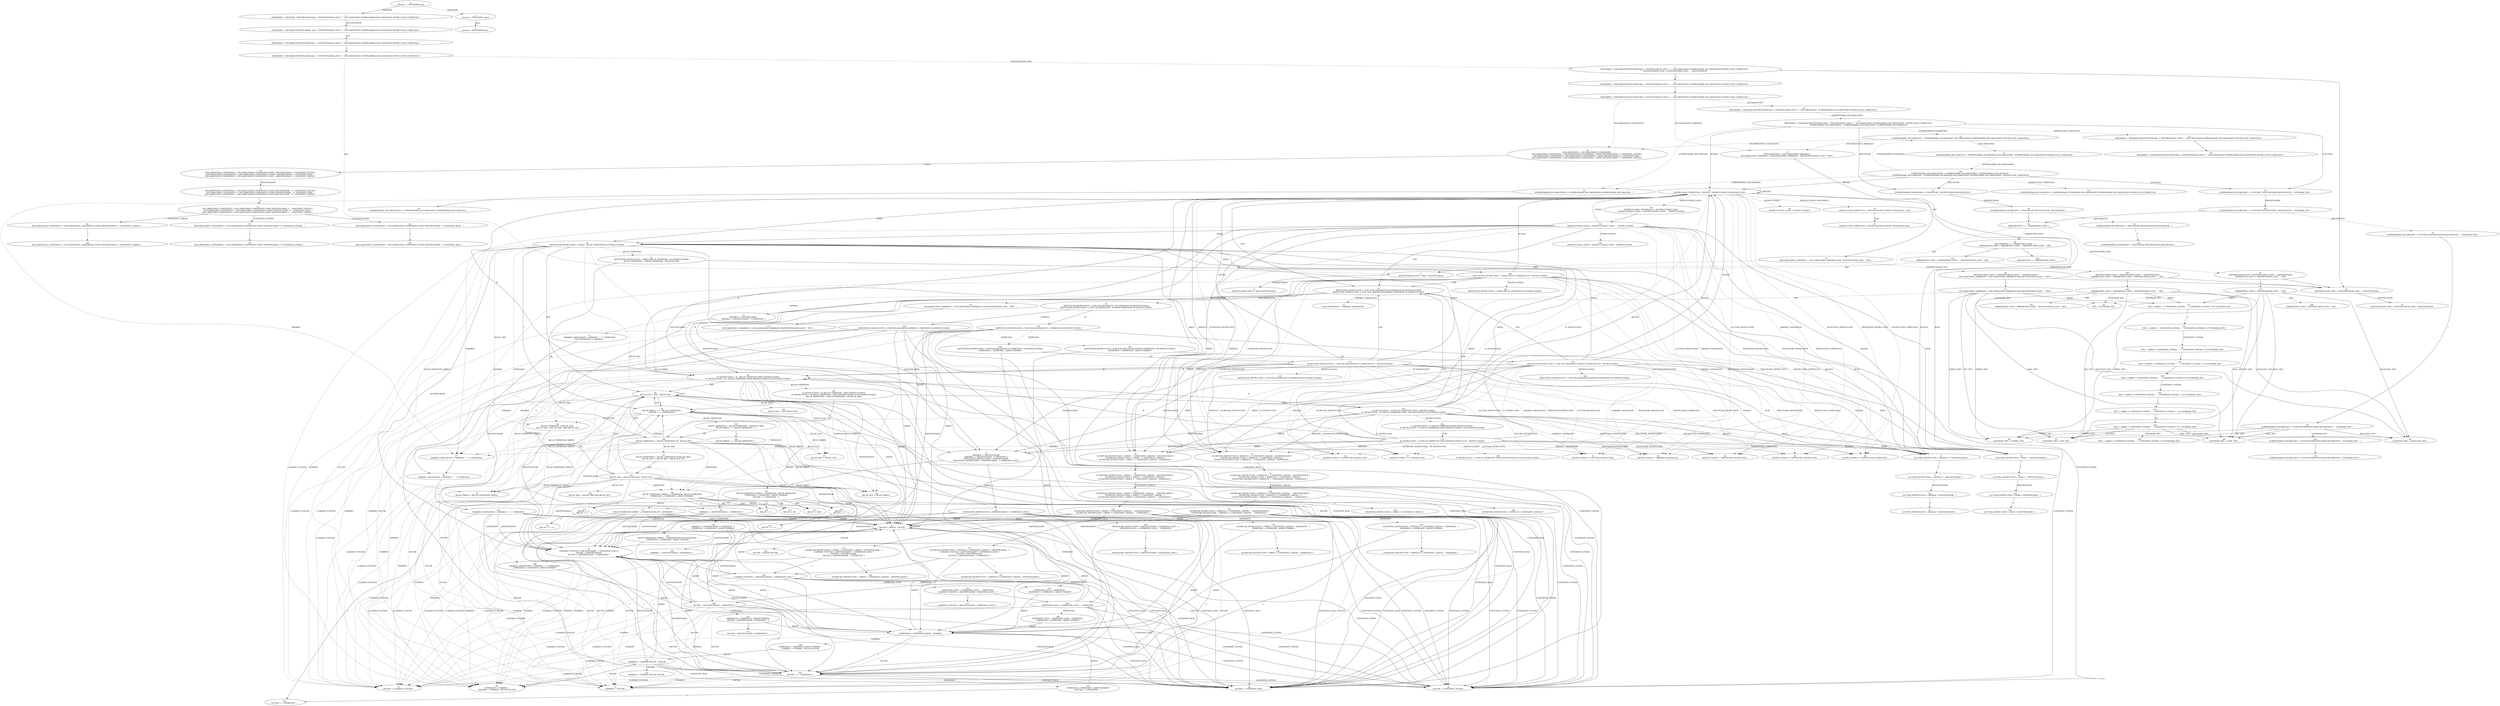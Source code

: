 digraph Automaton {
  0 [label="0\n$accept -> . PROGRAMA $end"]
  0 -> 1 [style=solid label="PROGRAM"]
  0 -> 2 [style=dashed label="PROGRAMA"]
  1 [label="1\nPROGRAMA -> PROGRAM . IDENTIFICADOR $@1 '(' IDENTIFICADOR_LISTA ')' ';' DECLARACIONES SUBPROGRAMA_DECLARACIONES INSTRUCCION_COMPUESTA '.'"]
  1 -> 3 [style=solid label="IDENTIFICADOR"]
  2 [label="2\n$accept -> PROGRAMA . $end"]
  2 -> 4 [style=solid label="$end"]
  3 [label="3\nPROGRAMA -> PROGRAM IDENTIFICADOR . $@1 '(' IDENTIFICADOR_LISTA ')' ';' DECLARACIONES SUBPROGRAMA_DECLARACIONES INSTRUCCION_COMPUESTA '.'"]
  3 -> 5 [style=dashed label="$@1"]
  4 [label="4\n$accept -> PROGRAMA $end ."]
  5 [label="5\nPROGRAMA -> PROGRAM IDENTIFICADOR $@1 . '(' IDENTIFICADOR_LISTA ')' ';' DECLARACIONES SUBPROGRAMA_DECLARACIONES INSTRUCCION_COMPUESTA '.'"]
  5 -> 6 [style=solid label="'('"]
  6 [label="6\nPROGRAMA -> PROGRAM IDENTIFICADOR $@1 '(' . IDENTIFICADOR_LISTA ')' ';' DECLARACIONES SUBPROGRAMA_DECLARACIONES INSTRUCCION_COMPUESTA '.'"]
  6 -> 7 [style=dashed label="IDENTIFICADOR_LISTA"]
  6 -> 8 [style=dashed label="$@2"]
  7 [label="7\nPROGRAMA -> PROGRAM IDENTIFICADOR $@1 '(' IDENTIFICADOR_LISTA . ')' ';' DECLARACIONES SUBPROGRAMA_DECLARACIONES INSTRUCCION_COMPUESTA '.'\nIDENTIFICADOR_LISTA -> IDENTIFICADOR_LISTA . ',' IDENTIFICADOR"]
  7 -> 9 [style=solid label="')'"]
  7 -> 10 [style=solid label="','"]
  8 [label="8\nIDENTIFICADOR_LISTA -> $@2 . IDENTIFICADOR"]
  8 -> 11 [style=solid label="IDENTIFICADOR"]
  9 [label="9\nPROGRAMA -> PROGRAM IDENTIFICADOR $@1 '(' IDENTIFICADOR_LISTA ')' . ';' DECLARACIONES SUBPROGRAMA_DECLARACIONES INSTRUCCION_COMPUESTA '.'"]
  9 -> 12 [style=solid label="';'"]
  10 [label="10\nIDENTIFICADOR_LISTA -> IDENTIFICADOR_LISTA ',' . IDENTIFICADOR"]
  10 -> 13 [style=solid label="IDENTIFICADOR"]
  11 [label="11\nIDENTIFICADOR_LISTA -> $@2 IDENTIFICADOR ."]
  12 [label="12\nPROGRAMA -> PROGRAM IDENTIFICADOR $@1 '(' IDENTIFICADOR_LISTA ')' ';' . DECLARACIONES SUBPROGRAMA_DECLARACIONES INSTRUCCION_COMPUESTA '.'"]
  12 -> 14 [style=dashed label="DECLARACIONES"]
  12 -> 15 [style=dashed label="DECLARACIONES_VARIABLES"]
  12 -> 16 [style=dashed label="DECLARACIONES_CONSTANTES"]
  13 [label="13\nIDENTIFICADOR_LISTA -> IDENTIFICADOR_LISTA ',' IDENTIFICADOR ."]
  14 [label="14\nPROGRAMA -> PROGRAM IDENTIFICADOR $@1 '(' IDENTIFICADOR_LISTA ')' ';' DECLARACIONES . SUBPROGRAMA_DECLARACIONES INSTRUCCION_COMPUESTA '.'"]
  14 -> 17 [style=dashed label="SUBPROGRAMA_DECLARACIONES"]
  15 [label="15\nDECLARACIONES -> DECLARACIONES_VARIABLES .\nDECLARACIONES_VARIABLES -> DECLARACIONES_VARIABLES . VAR IDENTIFICADOR_LISTA ':' TIPO ';'"]
  15 -> 18 [style=solid label="VAR"]
  16 [label="16\nDECLARACIONES -> DECLARACIONES_CONSTANTES .\nDECLARACIONES_CONSTANTES -> DECLARACIONES_CONSTANTES . CONST IDENTIFICADOR '=' CONSTANTE_ENTERA ';'\nDECLARACIONES_CONSTANTES -> DECLARACIONES_CONSTANTES . CONST IDENTIFICADOR '=' CONSTANTE_REAL ';'\nDECLARACIONES_CONSTANTES -> DECLARACIONES_CONSTANTES . CONST IDENTIFICADOR '=' CONSTANTE_CADENA ';'"]
  16 -> 19 [style=solid label="CONST"]
  17 [label="17\nPROGRAMA -> PROGRAM IDENTIFICADOR $@1 '(' IDENTIFICADOR_LISTA ')' ';' DECLARACIONES SUBPROGRAMA_DECLARACIONES . INSTRUCCION_COMPUESTA '.'\nSUBPROGRAMA_DECLARACIONES -> SUBPROGRAMA_DECLARACIONES . SUBPROGRAMA_DECLARACION ';'"]
  17 -> 20 [style=solid label="FUNCTION"]
  17 -> 21 [style=solid label="PROCEDURE"]
  17 -> 22 [style=solid label="BEGINA"]
  17 -> 23 [style=dashed label="INSTRUCCION_COMPUESTA"]
  17 -> 24 [style=dashed label="SUBPROGRAMA_DECLARACION"]
  17 -> 25 [style=dashed label="SUBPROGRAMA_ENCABEZADO"]
  18 [label="18\nDECLARACIONES_VARIABLES -> DECLARACIONES_VARIABLES VAR . IDENTIFICADOR_LISTA ':' TIPO ';'"]
  18 -> 26 [style=dashed label="IDENTIFICADOR_LISTA"]
  18 -> 8 [style=dashed label="$@2"]
  19 [label="19\nDECLARACIONES_CONSTANTES -> DECLARACIONES_CONSTANTES CONST . IDENTIFICADOR '=' CONSTANTE_ENTERA ';'\nDECLARACIONES_CONSTANTES -> DECLARACIONES_CONSTANTES CONST . IDENTIFICADOR '=' CONSTANTE_REAL ';'\nDECLARACIONES_CONSTANTES -> DECLARACIONES_CONSTANTES CONST . IDENTIFICADOR '=' CONSTANTE_CADENA ';'"]
  19 -> 27 [style=solid label="IDENTIFICADOR"]
  20 [label="20\nSUBPROGRAMA_ENCABEZADO -> FUNCTION . IDENTIFICADOR ARGUMENTOS ':' ESTANDAR_TIPO ';'"]
  20 -> 28 [style=solid label="IDENTIFICADOR"]
  21 [label="21\nSUBPROGRAMA_ENCABEZADO -> PROCEDURE . IDENTIFICADOR ARGUMENTOS ';'"]
  21 -> 29 [style=solid label="IDENTIFICADOR"]
  22 [label="22\nINSTRUCCION_COMPUESTA -> BEGINA . INSTRUCCIONES_OPCIONALES END"]
  22 -> 22 [style=solid label="BEGINA"]
  22 -> 30 [style=solid label="WHILE"]
  22 -> 31 [style=solid label="FOR"]
  22 -> 32 [style=solid label="READ"]
  22 -> 33 [style=solid label="READLN"]
  22 -> 34 [style=solid label="WRITE"]
  22 -> 35 [style=solid label="WRITELN"]
  22 -> 36 [style=solid label="IF"]
  22 -> 37 [style=solid label="IDENTIFICADOR"]
  22 -> 38 [style=dashed label="INSTRUCCION_COMPUESTA"]
  22 -> 39 [style=dashed label="INSTRUCCIONES_OPCIONALES"]
  22 -> 40 [style=dashed label="INSTRUCCIONES_LISTA"]
  22 -> 41 [style=dashed label="INSTRUCCIONES"]
  22 -> 42 [style=dashed label="REPETICION_INSTRUCCION"]
  22 -> 43 [style=dashed label="LECTURA_INSTRUCCION"]
  22 -> 44 [style=dashed label="ESCRITURA_INSTRUCCION"]
  22 -> 45 [style=dashed label="IF_INSTRUCCION"]
  22 -> 46 [style=dashed label="VARIABLE_ASIGNACION"]
  22 -> 47 [style=dashed label="VARIABLE"]
  22 -> 48 [style=dashed label="PROCEDURE_INSTRUCCION"]
  23 [label="23\nPROGRAMA -> PROGRAM IDENTIFICADOR $@1 '(' IDENTIFICADOR_LISTA ')' ';' DECLARACIONES SUBPROGRAMA_DECLARACIONES INSTRUCCION_COMPUESTA . '.'"]
  23 -> 49 [style=solid label="'.'"]
  24 [label="24\nSUBPROGRAMA_DECLARACIONES -> SUBPROGRAMA_DECLARACIONES SUBPROGRAMA_DECLARACION . ';'"]
  24 -> 50 [style=solid label="';'"]
  25 [label="25\nSUBPROGRAMA_DECLARACION -> SUBPROGRAMA_ENCABEZADO . DECLARACIONES SUBPROGRAMA_DECLARACIONES INSTRUCCION_COMPUESTA"]
  25 -> 51 [style=dashed label="DECLARACIONES"]
  25 -> 15 [style=dashed label="DECLARACIONES_VARIABLES"]
  25 -> 16 [style=dashed label="DECLARACIONES_CONSTANTES"]
  26 [label="26\nIDENTIFICADOR_LISTA -> IDENTIFICADOR_LISTA . ',' IDENTIFICADOR\nDECLARACIONES_VARIABLES -> DECLARACIONES_VARIABLES VAR IDENTIFICADOR_LISTA . ':' TIPO ';'"]
  26 -> 10 [style=solid label="','"]
  26 -> 52 [style=solid label="':'"]
  27 [label="27\nDECLARACIONES_CONSTANTES -> DECLARACIONES_CONSTANTES CONST IDENTIFICADOR . '=' CONSTANTE_ENTERA ';'\nDECLARACIONES_CONSTANTES -> DECLARACIONES_CONSTANTES CONST IDENTIFICADOR . '=' CONSTANTE_REAL ';'\nDECLARACIONES_CONSTANTES -> DECLARACIONES_CONSTANTES CONST IDENTIFICADOR . '=' CONSTANTE_CADENA ';'"]
  27 -> 53 [style=solid label="'='"]
  28 [label="28\nSUBPROGRAMA_ENCABEZADO -> FUNCTION IDENTIFICADOR . ARGUMENTOS ':' ESTANDAR_TIPO ';'"]
  28 -> 54 [style=solid label="'('"]
  28 -> 55 [style=dashed label="ARGUMENTOS"]
  29 [label="29\nSUBPROGRAMA_ENCABEZADO -> PROCEDURE IDENTIFICADOR . ARGUMENTOS ';'"]
  29 -> 54 [style=solid label="'('"]
  29 -> 56 [style=dashed label="ARGUMENTOS"]
  30 [label="30\nREPETICION_INSTRUCCION -> WHILE . RELOP_EXPRESION DO INSTRUCCIONES"]
  30 -> 57 [style=solid label="ADDOP"]
  30 -> 58 [style=solid label="NOT"]
  30 -> 59 [style=solid label="CONSTANTE_ENTERA"]
  30 -> 60 [style=solid label="CONSTANTE_REAL"]
  30 -> 61 [style=solid label="IDENTIFICADOR"]
  30 -> 62 [style=solid label="'('"]
  30 -> 63 [style=dashed label="RELOP_EXPRESION"]
  30 -> 64 [style=dashed label="RELOP_AND"]
  30 -> 65 [style=dashed label="RELOP_NOT"]
  30 -> 66 [style=dashed label="RELOP_PAREN"]
  30 -> 67 [style=dashed label="RELOP_EXPRESION_SIMPLE"]
  30 -> 68 [style=dashed label="EXPRESION"]
  30 -> 69 [style=dashed label="TERMINO"]
  30 -> 70 [style=dashed label="LLAMADO_FUNCION"]
  30 -> 71 [style=dashed label="FACTOR"]
  31 [label="31\nREPETICION_INSTRUCCION -> FOR . FOR_ASIGNACION TO EXPRESION DO INSTRUCCIONES\nREPETICION_INSTRUCCION -> FOR . FOR_ASIGNACION DOWNTO EXPRESION DO INSTRUCCIONES"]
  31 -> 72 [style=solid label="IDENTIFICADOR"]
  31 -> 73 [style=dashed label="VARIABLE_ASIGNACION"]
  31 -> 74 [style=dashed label="FOR_ASIGNACION"]
  31 -> 75 [style=dashed label="VARIABLE"]
  32 [label="32\nLECTURA_INSTRUCCION -> READ . '(' IDENTIFICADOR ')'"]
  32 -> 76 [style=solid label="'('"]
  33 [label="33\nLECTURA_INSTRUCCION -> READLN . '(' IDENTIFICADOR ')'"]
  33 -> 77 [style=solid label="'('"]
  34 [label="34\nESCRITURA_INSTRUCCION -> WRITE . '(' CONSTANTE_CADENA ',' IDENTIFICADOR ')'\nESCRITURA_INSTRUCCION -> WRITE . '(' CONSTANTE_CADENA ')'\nESCRITURA_INSTRUCCION -> WRITE . '(' CONSTANTE_CADENA ',' EXPRESION ')'"]
  34 -> 78 [style=solid label="'('"]
  35 [label="35\nESCRITURA_INSTRUCCION -> WRITELN . '(' CONSTANTE_CADENA ',' IDENTIFICADOR ')'\nESCRITURA_INSTRUCCION -> WRITELN . '(' CONSTANTE_CADENA ')'\nESCRITURA_INSTRUCCION -> WRITELN . '(' CONSTANTE_CADENA ',' EXPRESION ')'"]
  35 -> 79 [style=solid label="'('"]
  36 [label="36\nIF_INSTRUCCION -> IF . RELOP_EXPRESION THEN INSTRUCCIONES\nIF_INSTRUCCION -> IF . RELOP_EXPRESION THEN INSTRUCCIONES ELSE INSTRUCCIONES"]
  36 -> 57 [style=solid label="ADDOP"]
  36 -> 58 [style=solid label="NOT"]
  36 -> 59 [style=solid label="CONSTANTE_ENTERA"]
  36 -> 60 [style=solid label="CONSTANTE_REAL"]
  36 -> 61 [style=solid label="IDENTIFICADOR"]
  36 -> 62 [style=solid label="'('"]
  36 -> 80 [style=dashed label="RELOP_EXPRESION"]
  36 -> 64 [style=dashed label="RELOP_AND"]
  36 -> 65 [style=dashed label="RELOP_NOT"]
  36 -> 66 [style=dashed label="RELOP_PAREN"]
  36 -> 67 [style=dashed label="RELOP_EXPRESION_SIMPLE"]
  36 -> 68 [style=dashed label="EXPRESION"]
  36 -> 69 [style=dashed label="TERMINO"]
  36 -> 70 [style=dashed label="LLAMADO_FUNCION"]
  36 -> 71 [style=dashed label="FACTOR"]
  37 [label="37\nVARIABLE -> IDENTIFICADOR .\nVARIABLE -> IDENTIFICADOR . '[' EXPRESION ']'\nPROCEDURE_INSTRUCCION -> IDENTIFICADOR .\nPROCEDURE_INSTRUCCION -> IDENTIFICADOR . '(' EXPRESION_LISTA ')'"]
  37 -> 81 [style=solid label="'('"]
  37 -> 82 [style=solid label="'['"]
  38 [label="38\nINSTRUCCIONES -> INSTRUCCION_COMPUESTA ."]
  39 [label="39\nINSTRUCCION_COMPUESTA -> BEGINA INSTRUCCIONES_OPCIONALES . END"]
  39 -> 83 [style=solid label="END"]
  40 [label="40\nINSTRUCCIONES_OPCIONALES -> INSTRUCCIONES_LISTA .\nINSTRUCCIONES_LISTA -> INSTRUCCIONES_LISTA . ';' INSTRUCCIONES"]
  40 -> 84 [style=solid label="';'"]
  41 [label="41\nINSTRUCCIONES_LISTA -> INSTRUCCIONES ."]
  42 [label="42\nINSTRUCCIONES -> REPETICION_INSTRUCCION ."]
  43 [label="43\nINSTRUCCIONES -> LECTURA_INSTRUCCION ."]
  44 [label="44\nINSTRUCCIONES -> ESCRITURA_INSTRUCCION ."]
  45 [label="45\nINSTRUCCIONES -> IF_INSTRUCCION ."]
  46 [label="46\nINSTRUCCIONES -> VARIABLE_ASIGNACION ."]
  47 [label="47\nVARIABLE_ASIGNACION -> VARIABLE . ':' '=' EXPRESION"]
  47 -> 85 [style=solid label="':'"]
  48 [label="48\nINSTRUCCIONES -> PROCEDURE_INSTRUCCION ."]
  49 [label="49\nPROGRAMA -> PROGRAM IDENTIFICADOR $@1 '(' IDENTIFICADOR_LISTA ')' ';' DECLARACIONES SUBPROGRAMA_DECLARACIONES INSTRUCCION_COMPUESTA '.' ."]
  50 [label="50\nSUBPROGRAMA_DECLARACIONES -> SUBPROGRAMA_DECLARACIONES SUBPROGRAMA_DECLARACION ';' ."]
  51 [label="51\nSUBPROGRAMA_DECLARACION -> SUBPROGRAMA_ENCABEZADO DECLARACIONES . SUBPROGRAMA_DECLARACIONES INSTRUCCION_COMPUESTA"]
  51 -> 86 [style=dashed label="SUBPROGRAMA_DECLARACIONES"]
  52 [label="52\nDECLARACIONES_VARIABLES -> DECLARACIONES_VARIABLES VAR IDENTIFICADOR_LISTA ':' . TIPO ';'"]
  52 -> 87 [style=solid label="INT_TIPO"]
  52 -> 88 [style=solid label="REAL_TIPO"]
  52 -> 89 [style=solid label="STRING_TIPO"]
  52 -> 90 [style=solid label="BOOLEANO_TIPO"]
  52 -> 91 [style=solid label="ARRAY"]
  52 -> 92 [style=dashed label="TIPO"]
  52 -> 93 [style=dashed label="ESTANDAR_TIPO"]
  53 [label="53\nDECLARACIONES_CONSTANTES -> DECLARACIONES_CONSTANTES CONST IDENTIFICADOR '=' . CONSTANTE_ENTERA ';'\nDECLARACIONES_CONSTANTES -> DECLARACIONES_CONSTANTES CONST IDENTIFICADOR '=' . CONSTANTE_REAL ';'\nDECLARACIONES_CONSTANTES -> DECLARACIONES_CONSTANTES CONST IDENTIFICADOR '=' . CONSTANTE_CADENA ';'"]
  53 -> 94 [style=solid label="CONSTANTE_CADENA"]
  53 -> 95 [style=solid label="CONSTANTE_ENTERA"]
  53 -> 96 [style=solid label="CONSTANTE_REAL"]
  54 [label="54\nARGUMENTOS -> '(' . PARAMETROS_LISTA ')'"]
  54 -> 97 [style=dashed label="IDENTIFICADOR_LISTA"]
  54 -> 8 [style=dashed label="$@2"]
  54 -> 98 [style=dashed label="PARAMETROS_LISTA"]
  55 [label="55\nSUBPROGRAMA_ENCABEZADO -> FUNCTION IDENTIFICADOR ARGUMENTOS . ':' ESTANDAR_TIPO ';'"]
  55 -> 99 [style=solid label="':'"]
  56 [label="56\nSUBPROGRAMA_ENCABEZADO -> PROCEDURE IDENTIFICADOR ARGUMENTOS . ';'"]
  56 -> 100 [style=solid label="';'"]
  57 [label="57\nFACTOR -> ADDOP . FACTOR"]
  57 -> 57 [style=solid label="ADDOP"]
  57 -> 59 [style=solid label="CONSTANTE_ENTERA"]
  57 -> 60 [style=solid label="CONSTANTE_REAL"]
  57 -> 61 [style=solid label="IDENTIFICADOR"]
  57 -> 101 [style=solid label="'('"]
  57 -> 70 [style=dashed label="LLAMADO_FUNCION"]
  57 -> 102 [style=dashed label="FACTOR"]
  58 [label="58\nRELOP_NOT -> NOT . RELOP_NOT"]
  58 -> 57 [style=solid label="ADDOP"]
  58 -> 58 [style=solid label="NOT"]
  58 -> 59 [style=solid label="CONSTANTE_ENTERA"]
  58 -> 60 [style=solid label="CONSTANTE_REAL"]
  58 -> 61 [style=solid label="IDENTIFICADOR"]
  58 -> 62 [style=solid label="'('"]
  58 -> 103 [style=dashed label="RELOP_NOT"]
  58 -> 66 [style=dashed label="RELOP_PAREN"]
  58 -> 67 [style=dashed label="RELOP_EXPRESION_SIMPLE"]
  58 -> 68 [style=dashed label="EXPRESION"]
  58 -> 69 [style=dashed label="TERMINO"]
  58 -> 70 [style=dashed label="LLAMADO_FUNCION"]
  58 -> 71 [style=dashed label="FACTOR"]
  59 [label="59\nFACTOR -> CONSTANTE_ENTERA ."]
  60 [label="60\nFACTOR -> CONSTANTE_REAL ."]
  61 [label="61\nLLAMADO_FUNCION -> IDENTIFICADOR . '(' EXPRESION_LISTA ')'\nFACTOR -> IDENTIFICADOR .\nFACTOR -> IDENTIFICADOR . '[' EXPRESION ']'"]
  61 -> 104 [style=solid label="'('"]
  61 -> 105 [style=solid label="'['"]
  62 [label="62\nRELOP_PAREN -> '(' . RELOP_EXPRESION ')'\nFACTOR -> '(' . EXPRESION ')'"]
  62 -> 57 [style=solid label="ADDOP"]
  62 -> 58 [style=solid label="NOT"]
  62 -> 59 [style=solid label="CONSTANTE_ENTERA"]
  62 -> 60 [style=solid label="CONSTANTE_REAL"]
  62 -> 61 [style=solid label="IDENTIFICADOR"]
  62 -> 62 [style=solid label="'('"]
  62 -> 106 [style=dashed label="RELOP_EXPRESION"]
  62 -> 64 [style=dashed label="RELOP_AND"]
  62 -> 65 [style=dashed label="RELOP_NOT"]
  62 -> 66 [style=dashed label="RELOP_PAREN"]
  62 -> 67 [style=dashed label="RELOP_EXPRESION_SIMPLE"]
  62 -> 107 [style=dashed label="EXPRESION"]
  62 -> 69 [style=dashed label="TERMINO"]
  62 -> 70 [style=dashed label="LLAMADO_FUNCION"]
  62 -> 71 [style=dashed label="FACTOR"]
  63 [label="63\nREPETICION_INSTRUCCION -> WHILE RELOP_EXPRESION . DO INSTRUCCIONES\nRELOP_EXPRESION -> RELOP_EXPRESION . OR RELOP_AND"]
  63 -> 108 [style=solid label="DO"]
  63 -> 109 [style=solid label="OR"]
  64 [label="64\nRELOP_EXPRESION -> RELOP_AND .\nRELOP_AND -> RELOP_AND . AND RELOP_NOT"]
  64 -> 110 [style=solid label="AND"]
  65 [label="65\nRELOP_AND -> RELOP_NOT ."]
  66 [label="66\nRELOP_NOT -> RELOP_PAREN ."]
  67 [label="67\nRELOP_PAREN -> RELOP_EXPRESION_SIMPLE ."]
  68 [label="68\nRELOP_EXPRESION_SIMPLE -> EXPRESION . RELOP EXPRESION\nEXPRESION -> EXPRESION . ADDOP TERMINO"]
  68 -> 111 [style=solid label="ADDOP"]
  68 -> 112 [style=solid label="AND"]
  68 -> 113 [style=solid label="OR"]
  68 -> 114 [style=solid label="'<'"]
  68 -> 115 [style=solid label="'>'"]
  68 -> 116 [style=solid label="'='"]
  68 -> 117 [style=dashed label="RELOP"]
  69 [label="69\nEXPRESION -> TERMINO .\nTERMINO -> TERMINO . MULOP FACTOR"]
  69 -> 118 [style=solid label="MULOP"]
  70 [label="70\nFACTOR -> LLAMADO_FUNCION ."]
  71 [label="71\nTERMINO -> FACTOR ."]
  72 [label="72\nVARIABLE -> IDENTIFICADOR .\nVARIABLE -> IDENTIFICADOR . '[' EXPRESION ']'"]
  72 -> 82 [style=solid label="'['"]
  73 [label="73\nFOR_ASIGNACION -> VARIABLE_ASIGNACION ."]
  74 [label="74\nREPETICION_INSTRUCCION -> FOR FOR_ASIGNACION . TO EXPRESION DO INSTRUCCIONES\nREPETICION_INSTRUCCION -> FOR FOR_ASIGNACION . DOWNTO EXPRESION DO INSTRUCCIONES"]
  74 -> 119 [style=solid label="TO"]
  74 -> 120 [style=solid label="DOWNTO"]
  75 [label="75\nVARIABLE_ASIGNACION -> VARIABLE . ':' '=' EXPRESION\nFOR_ASIGNACION -> VARIABLE ."]
  75 -> 85 [style=solid label="':'"]
  76 [label="76\nLECTURA_INSTRUCCION -> READ '(' . IDENTIFICADOR ')'"]
  76 -> 121 [style=solid label="IDENTIFICADOR"]
  77 [label="77\nLECTURA_INSTRUCCION -> READLN '(' . IDENTIFICADOR ')'"]
  77 -> 122 [style=solid label="IDENTIFICADOR"]
  78 [label="78\nESCRITURA_INSTRUCCION -> WRITE '(' . CONSTANTE_CADENA ',' IDENTIFICADOR ')'\nESCRITURA_INSTRUCCION -> WRITE '(' . CONSTANTE_CADENA ')'\nESCRITURA_INSTRUCCION -> WRITE '(' . CONSTANTE_CADENA ',' EXPRESION ')'"]
  78 -> 123 [style=solid label="CONSTANTE_CADENA"]
  79 [label="79\nESCRITURA_INSTRUCCION -> WRITELN '(' . CONSTANTE_CADENA ',' IDENTIFICADOR ')'\nESCRITURA_INSTRUCCION -> WRITELN '(' . CONSTANTE_CADENA ')'\nESCRITURA_INSTRUCCION -> WRITELN '(' . CONSTANTE_CADENA ',' EXPRESION ')'"]
  79 -> 124 [style=solid label="CONSTANTE_CADENA"]
  80 [label="80\nIF_INSTRUCCION -> IF RELOP_EXPRESION . THEN INSTRUCCIONES\nIF_INSTRUCCION -> IF RELOP_EXPRESION . THEN INSTRUCCIONES ELSE INSTRUCCIONES\nRELOP_EXPRESION -> RELOP_EXPRESION . OR RELOP_AND"]
  80 -> 125 [style=solid label="THEN"]
  80 -> 109 [style=solid label="OR"]
  81 [label="81\nPROCEDURE_INSTRUCCION -> IDENTIFICADOR '(' . EXPRESION_LISTA ')'"]
  81 -> 57 [style=solid label="ADDOP"]
  81 -> 59 [style=solid label="CONSTANTE_ENTERA"]
  81 -> 60 [style=solid label="CONSTANTE_REAL"]
  81 -> 61 [style=solid label="IDENTIFICADOR"]
  81 -> 101 [style=solid label="'('"]
  81 -> 126 [style=dashed label="EXPRESION_LISTA"]
  81 -> 127 [style=dashed label="EXPRESION"]
  81 -> 69 [style=dashed label="TERMINO"]
  81 -> 70 [style=dashed label="LLAMADO_FUNCION"]
  81 -> 71 [style=dashed label="FACTOR"]
  82 [label="82\nVARIABLE -> IDENTIFICADOR '[' . EXPRESION ']'"]
  82 -> 57 [style=solid label="ADDOP"]
  82 -> 59 [style=solid label="CONSTANTE_ENTERA"]
  82 -> 60 [style=solid label="CONSTANTE_REAL"]
  82 -> 61 [style=solid label="IDENTIFICADOR"]
  82 -> 101 [style=solid label="'('"]
  82 -> 128 [style=dashed label="EXPRESION"]
  82 -> 69 [style=dashed label="TERMINO"]
  82 -> 70 [style=dashed label="LLAMADO_FUNCION"]
  82 -> 71 [style=dashed label="FACTOR"]
  83 [label="83\nINSTRUCCION_COMPUESTA -> BEGINA INSTRUCCIONES_OPCIONALES END ."]
  84 [label="84\nINSTRUCCIONES_LISTA -> INSTRUCCIONES_LISTA ';' . INSTRUCCIONES"]
  84 -> 22 [style=solid label="BEGINA"]
  84 -> 30 [style=solid label="WHILE"]
  84 -> 31 [style=solid label="FOR"]
  84 -> 32 [style=solid label="READ"]
  84 -> 33 [style=solid label="READLN"]
  84 -> 34 [style=solid label="WRITE"]
  84 -> 35 [style=solid label="WRITELN"]
  84 -> 36 [style=solid label="IF"]
  84 -> 37 [style=solid label="IDENTIFICADOR"]
  84 -> 38 [style=dashed label="INSTRUCCION_COMPUESTA"]
  84 -> 129 [style=dashed label="INSTRUCCIONES"]
  84 -> 42 [style=dashed label="REPETICION_INSTRUCCION"]
  84 -> 43 [style=dashed label="LECTURA_INSTRUCCION"]
  84 -> 44 [style=dashed label="ESCRITURA_INSTRUCCION"]
  84 -> 45 [style=dashed label="IF_INSTRUCCION"]
  84 -> 46 [style=dashed label="VARIABLE_ASIGNACION"]
  84 -> 47 [style=dashed label="VARIABLE"]
  84 -> 48 [style=dashed label="PROCEDURE_INSTRUCCION"]
  85 [label="85\nVARIABLE_ASIGNACION -> VARIABLE ':' . '=' EXPRESION"]
  85 -> 130 [style=solid label="'='"]
  86 [label="86\nSUBPROGRAMA_DECLARACIONES -> SUBPROGRAMA_DECLARACIONES . SUBPROGRAMA_DECLARACION ';'\nSUBPROGRAMA_DECLARACION -> SUBPROGRAMA_ENCABEZADO DECLARACIONES SUBPROGRAMA_DECLARACIONES . INSTRUCCION_COMPUESTA"]
  86 -> 20 [style=solid label="FUNCTION"]
  86 -> 21 [style=solid label="PROCEDURE"]
  86 -> 22 [style=solid label="BEGINA"]
  86 -> 131 [style=dashed label="INSTRUCCION_COMPUESTA"]
  86 -> 24 [style=dashed label="SUBPROGRAMA_DECLARACION"]
  86 -> 25 [style=dashed label="SUBPROGRAMA_ENCABEZADO"]
  87 [label="87\nESTANDAR_TIPO -> INT_TIPO ."]
  88 [label="88\nESTANDAR_TIPO -> REAL_TIPO ."]
  89 [label="89\nESTANDAR_TIPO -> STRING_TIPO ."]
  90 [label="90\nESTANDAR_TIPO -> BOOLEANO_TIPO ."]
  91 [label="91\nTIPO -> ARRAY . '[' CONSTANTE_ENTERA '.' '.' CONSTANTE_ENTERA ']' OF ESTANDAR_TIPO"]
  91 -> 132 [style=solid label="'['"]
  92 [label="92\nDECLARACIONES_VARIABLES -> DECLARACIONES_VARIABLES VAR IDENTIFICADOR_LISTA ':' TIPO . ';'"]
  92 -> 133 [style=solid label="';'"]
  93 [label="93\nTIPO -> ESTANDAR_TIPO ."]
  94 [label="94\nDECLARACIONES_CONSTANTES -> DECLARACIONES_CONSTANTES CONST IDENTIFICADOR '=' CONSTANTE_CADENA . ';'"]
  94 -> 134 [style=solid label="';'"]
  95 [label="95\nDECLARACIONES_CONSTANTES -> DECLARACIONES_CONSTANTES CONST IDENTIFICADOR '=' CONSTANTE_ENTERA . ';'"]
  95 -> 135 [style=solid label="';'"]
  96 [label="96\nDECLARACIONES_CONSTANTES -> DECLARACIONES_CONSTANTES CONST IDENTIFICADOR '=' CONSTANTE_REAL . ';'"]
  96 -> 136 [style=solid label="';'"]
  97 [label="97\nIDENTIFICADOR_LISTA -> IDENTIFICADOR_LISTA . ',' IDENTIFICADOR\nPARAMETROS_LISTA -> IDENTIFICADOR_LISTA . ':' TIPO"]
  97 -> 10 [style=solid label="','"]
  97 -> 137 [style=solid label="':'"]
  98 [label="98\nARGUMENTOS -> '(' PARAMETROS_LISTA . ')'\nPARAMETROS_LISTA -> PARAMETROS_LISTA . ';' IDENTIFICADOR_LISTA ':' TIPO"]
  98 -> 138 [style=solid label="')'"]
  98 -> 139 [style=solid label="';'"]
  99 [label="99\nSUBPROGRAMA_ENCABEZADO -> FUNCTION IDENTIFICADOR ARGUMENTOS ':' . ESTANDAR_TIPO ';'"]
  99 -> 87 [style=solid label="INT_TIPO"]
  99 -> 88 [style=solid label="REAL_TIPO"]
  99 -> 89 [style=solid label="STRING_TIPO"]
  99 -> 90 [style=solid label="BOOLEANO_TIPO"]
  99 -> 140 [style=dashed label="ESTANDAR_TIPO"]
  100 [label="100\nSUBPROGRAMA_ENCABEZADO -> PROCEDURE IDENTIFICADOR ARGUMENTOS ';' ."]
  101 [label="101\nFACTOR -> '(' . EXPRESION ')'"]
  101 -> 57 [style=solid label="ADDOP"]
  101 -> 59 [style=solid label="CONSTANTE_ENTERA"]
  101 -> 60 [style=solid label="CONSTANTE_REAL"]
  101 -> 61 [style=solid label="IDENTIFICADOR"]
  101 -> 101 [style=solid label="'('"]
  101 -> 141 [style=dashed label="EXPRESION"]
  101 -> 69 [style=dashed label="TERMINO"]
  101 -> 70 [style=dashed label="LLAMADO_FUNCION"]
  101 -> 71 [style=dashed label="FACTOR"]
  102 [label="102\nFACTOR -> ADDOP FACTOR ."]
  103 [label="103\nRELOP_NOT -> NOT RELOP_NOT ."]
  104 [label="104\nLLAMADO_FUNCION -> IDENTIFICADOR '(' . EXPRESION_LISTA ')'"]
  104 -> 57 [style=solid label="ADDOP"]
  104 -> 59 [style=solid label="CONSTANTE_ENTERA"]
  104 -> 60 [style=solid label="CONSTANTE_REAL"]
  104 -> 61 [style=solid label="IDENTIFICADOR"]
  104 -> 101 [style=solid label="'('"]
  104 -> 142 [style=dashed label="EXPRESION_LISTA"]
  104 -> 127 [style=dashed label="EXPRESION"]
  104 -> 69 [style=dashed label="TERMINO"]
  104 -> 70 [style=dashed label="LLAMADO_FUNCION"]
  104 -> 71 [style=dashed label="FACTOR"]
  105 [label="105\nFACTOR -> IDENTIFICADOR '[' . EXPRESION ']'"]
  105 -> 57 [style=solid label="ADDOP"]
  105 -> 59 [style=solid label="CONSTANTE_ENTERA"]
  105 -> 60 [style=solid label="CONSTANTE_REAL"]
  105 -> 61 [style=solid label="IDENTIFICADOR"]
  105 -> 101 [style=solid label="'('"]
  105 -> 143 [style=dashed label="EXPRESION"]
  105 -> 69 [style=dashed label="TERMINO"]
  105 -> 70 [style=dashed label="LLAMADO_FUNCION"]
  105 -> 71 [style=dashed label="FACTOR"]
  106 [label="106\nRELOP_EXPRESION -> RELOP_EXPRESION . OR RELOP_AND\nRELOP_PAREN -> '(' RELOP_EXPRESION . ')'"]
  106 -> 109 [style=solid label="OR"]
  106 -> 144 [style=solid label="')'"]
  107 [label="107\nRELOP_EXPRESION_SIMPLE -> EXPRESION . RELOP EXPRESION\nEXPRESION -> EXPRESION . ADDOP TERMINO\nFACTOR -> '(' EXPRESION . ')'"]
  107 -> 111 [style=solid label="ADDOP"]
  107 -> 112 [style=solid label="AND"]
  107 -> 113 [style=solid label="OR"]
  107 -> 145 [style=solid label="')'"]
  107 -> 114 [style=solid label="'<'"]
  107 -> 115 [style=solid label="'>'"]
  107 -> 116 [style=solid label="'='"]
  107 -> 117 [style=dashed label="RELOP"]
  108 [label="108\nREPETICION_INSTRUCCION -> WHILE RELOP_EXPRESION DO . INSTRUCCIONES"]
  108 -> 22 [style=solid label="BEGINA"]
  108 -> 30 [style=solid label="WHILE"]
  108 -> 31 [style=solid label="FOR"]
  108 -> 32 [style=solid label="READ"]
  108 -> 33 [style=solid label="READLN"]
  108 -> 34 [style=solid label="WRITE"]
  108 -> 35 [style=solid label="WRITELN"]
  108 -> 36 [style=solid label="IF"]
  108 -> 37 [style=solid label="IDENTIFICADOR"]
  108 -> 38 [style=dashed label="INSTRUCCION_COMPUESTA"]
  108 -> 146 [style=dashed label="INSTRUCCIONES"]
  108 -> 42 [style=dashed label="REPETICION_INSTRUCCION"]
  108 -> 43 [style=dashed label="LECTURA_INSTRUCCION"]
  108 -> 44 [style=dashed label="ESCRITURA_INSTRUCCION"]
  108 -> 45 [style=dashed label="IF_INSTRUCCION"]
  108 -> 46 [style=dashed label="VARIABLE_ASIGNACION"]
  108 -> 47 [style=dashed label="VARIABLE"]
  108 -> 48 [style=dashed label="PROCEDURE_INSTRUCCION"]
  109 [label="109\nRELOP_EXPRESION -> RELOP_EXPRESION OR . RELOP_AND"]
  109 -> 57 [style=solid label="ADDOP"]
  109 -> 58 [style=solid label="NOT"]
  109 -> 59 [style=solid label="CONSTANTE_ENTERA"]
  109 -> 60 [style=solid label="CONSTANTE_REAL"]
  109 -> 61 [style=solid label="IDENTIFICADOR"]
  109 -> 62 [style=solid label="'('"]
  109 -> 147 [style=dashed label="RELOP_AND"]
  109 -> 65 [style=dashed label="RELOP_NOT"]
  109 -> 66 [style=dashed label="RELOP_PAREN"]
  109 -> 67 [style=dashed label="RELOP_EXPRESION_SIMPLE"]
  109 -> 68 [style=dashed label="EXPRESION"]
  109 -> 69 [style=dashed label="TERMINO"]
  109 -> 70 [style=dashed label="LLAMADO_FUNCION"]
  109 -> 71 [style=dashed label="FACTOR"]
  110 [label="110\nRELOP_AND -> RELOP_AND AND . RELOP_NOT"]
  110 -> 57 [style=solid label="ADDOP"]
  110 -> 58 [style=solid label="NOT"]
  110 -> 59 [style=solid label="CONSTANTE_ENTERA"]
  110 -> 60 [style=solid label="CONSTANTE_REAL"]
  110 -> 61 [style=solid label="IDENTIFICADOR"]
  110 -> 62 [style=solid label="'('"]
  110 -> 148 [style=dashed label="RELOP_NOT"]
  110 -> 66 [style=dashed label="RELOP_PAREN"]
  110 -> 67 [style=dashed label="RELOP_EXPRESION_SIMPLE"]
  110 -> 68 [style=dashed label="EXPRESION"]
  110 -> 69 [style=dashed label="TERMINO"]
  110 -> 70 [style=dashed label="LLAMADO_FUNCION"]
  110 -> 71 [style=dashed label="FACTOR"]
  111 [label="111\nEXPRESION -> EXPRESION ADDOP . TERMINO"]
  111 -> 57 [style=solid label="ADDOP"]
  111 -> 59 [style=solid label="CONSTANTE_ENTERA"]
  111 -> 60 [style=solid label="CONSTANTE_REAL"]
  111 -> 61 [style=solid label="IDENTIFICADOR"]
  111 -> 101 [style=solid label="'('"]
  111 -> 149 [style=dashed label="TERMINO"]
  111 -> 70 [style=dashed label="LLAMADO_FUNCION"]
  111 -> 71 [style=dashed label="FACTOR"]
  112 [label="112\nRELOP -> AND ."]
  113 [label="113\nRELOP -> OR ."]
  114 [label="114\nRELOP -> '<' .\nRELOP -> '<' . '='"]
  114 -> 150 [style=solid label="'='"]
  115 [label="115\nRELOP -> '>' .\nRELOP -> '>' . '='"]
  115 -> 151 [style=solid label="'='"]
  116 [label="116\nRELOP -> '=' ."]
  117 [label="117\nRELOP_EXPRESION_SIMPLE -> EXPRESION RELOP . EXPRESION"]
  117 -> 57 [style=solid label="ADDOP"]
  117 -> 59 [style=solid label="CONSTANTE_ENTERA"]
  117 -> 60 [style=solid label="CONSTANTE_REAL"]
  117 -> 61 [style=solid label="IDENTIFICADOR"]
  117 -> 101 [style=solid label="'('"]
  117 -> 152 [style=dashed label="EXPRESION"]
  117 -> 69 [style=dashed label="TERMINO"]
  117 -> 70 [style=dashed label="LLAMADO_FUNCION"]
  117 -> 71 [style=dashed label="FACTOR"]
  118 [label="118\nTERMINO -> TERMINO MULOP . FACTOR"]
  118 -> 57 [style=solid label="ADDOP"]
  118 -> 59 [style=solid label="CONSTANTE_ENTERA"]
  118 -> 60 [style=solid label="CONSTANTE_REAL"]
  118 -> 61 [style=solid label="IDENTIFICADOR"]
  118 -> 101 [style=solid label="'('"]
  118 -> 70 [style=dashed label="LLAMADO_FUNCION"]
  118 -> 153 [style=dashed label="FACTOR"]
  119 [label="119\nREPETICION_INSTRUCCION -> FOR FOR_ASIGNACION TO . EXPRESION DO INSTRUCCIONES"]
  119 -> 57 [style=solid label="ADDOP"]
  119 -> 59 [style=solid label="CONSTANTE_ENTERA"]
  119 -> 60 [style=solid label="CONSTANTE_REAL"]
  119 -> 61 [style=solid label="IDENTIFICADOR"]
  119 -> 101 [style=solid label="'('"]
  119 -> 154 [style=dashed label="EXPRESION"]
  119 -> 69 [style=dashed label="TERMINO"]
  119 -> 70 [style=dashed label="LLAMADO_FUNCION"]
  119 -> 71 [style=dashed label="FACTOR"]
  120 [label="120\nREPETICION_INSTRUCCION -> FOR FOR_ASIGNACION DOWNTO . EXPRESION DO INSTRUCCIONES"]
  120 -> 57 [style=solid label="ADDOP"]
  120 -> 59 [style=solid label="CONSTANTE_ENTERA"]
  120 -> 60 [style=solid label="CONSTANTE_REAL"]
  120 -> 61 [style=solid label="IDENTIFICADOR"]
  120 -> 101 [style=solid label="'('"]
  120 -> 155 [style=dashed label="EXPRESION"]
  120 -> 69 [style=dashed label="TERMINO"]
  120 -> 70 [style=dashed label="LLAMADO_FUNCION"]
  120 -> 71 [style=dashed label="FACTOR"]
  121 [label="121\nLECTURA_INSTRUCCION -> READ '(' IDENTIFICADOR . ')'"]
  121 -> 156 [style=solid label="')'"]
  122 [label="122\nLECTURA_INSTRUCCION -> READLN '(' IDENTIFICADOR . ')'"]
  122 -> 157 [style=solid label="')'"]
  123 [label="123\nESCRITURA_INSTRUCCION -> WRITE '(' CONSTANTE_CADENA . ',' IDENTIFICADOR ')'\nESCRITURA_INSTRUCCION -> WRITE '(' CONSTANTE_CADENA . ')'\nESCRITURA_INSTRUCCION -> WRITE '(' CONSTANTE_CADENA . ',' EXPRESION ')'"]
  123 -> 158 [style=solid label="')'"]
  123 -> 159 [style=solid label="','"]
  124 [label="124\nESCRITURA_INSTRUCCION -> WRITELN '(' CONSTANTE_CADENA . ',' IDENTIFICADOR ')'\nESCRITURA_INSTRUCCION -> WRITELN '(' CONSTANTE_CADENA . ')'\nESCRITURA_INSTRUCCION -> WRITELN '(' CONSTANTE_CADENA . ',' EXPRESION ')'"]
  124 -> 160 [style=solid label="')'"]
  124 -> 161 [style=solid label="','"]
  125 [label="125\nIF_INSTRUCCION -> IF RELOP_EXPRESION THEN . INSTRUCCIONES\nIF_INSTRUCCION -> IF RELOP_EXPRESION THEN . INSTRUCCIONES ELSE INSTRUCCIONES"]
  125 -> 22 [style=solid label="BEGINA"]
  125 -> 30 [style=solid label="WHILE"]
  125 -> 31 [style=solid label="FOR"]
  125 -> 32 [style=solid label="READ"]
  125 -> 33 [style=solid label="READLN"]
  125 -> 34 [style=solid label="WRITE"]
  125 -> 35 [style=solid label="WRITELN"]
  125 -> 36 [style=solid label="IF"]
  125 -> 37 [style=solid label="IDENTIFICADOR"]
  125 -> 38 [style=dashed label="INSTRUCCION_COMPUESTA"]
  125 -> 162 [style=dashed label="INSTRUCCIONES"]
  125 -> 42 [style=dashed label="REPETICION_INSTRUCCION"]
  125 -> 43 [style=dashed label="LECTURA_INSTRUCCION"]
  125 -> 44 [style=dashed label="ESCRITURA_INSTRUCCION"]
  125 -> 45 [style=dashed label="IF_INSTRUCCION"]
  125 -> 46 [style=dashed label="VARIABLE_ASIGNACION"]
  125 -> 47 [style=dashed label="VARIABLE"]
  125 -> 48 [style=dashed label="PROCEDURE_INSTRUCCION"]
  126 [label="126\nPROCEDURE_INSTRUCCION -> IDENTIFICADOR '(' EXPRESION_LISTA . ')'\nEXPRESION_LISTA -> EXPRESION_LISTA . ',' EXPRESION"]
  126 -> 163 [style=solid label="')'"]
  126 -> 164 [style=solid label="','"]
  127 [label="127\nEXPRESION_LISTA -> EXPRESION .\nEXPRESION -> EXPRESION . ADDOP TERMINO"]
  127 -> 111 [style=solid label="ADDOP"]
  128 [label="128\nVARIABLE -> IDENTIFICADOR '[' EXPRESION . ']'\nEXPRESION -> EXPRESION . ADDOP TERMINO"]
  128 -> 111 [style=solid label="ADDOP"]
  128 -> 165 [style=solid label="']'"]
  129 [label="129\nINSTRUCCIONES_LISTA -> INSTRUCCIONES_LISTA ';' INSTRUCCIONES ."]
  130 [label="130\nVARIABLE_ASIGNACION -> VARIABLE ':' '=' . EXPRESION"]
  130 -> 57 [style=solid label="ADDOP"]
  130 -> 59 [style=solid label="CONSTANTE_ENTERA"]
  130 -> 60 [style=solid label="CONSTANTE_REAL"]
  130 -> 61 [style=solid label="IDENTIFICADOR"]
  130 -> 101 [style=solid label="'('"]
  130 -> 166 [style=dashed label="EXPRESION"]
  130 -> 69 [style=dashed label="TERMINO"]
  130 -> 70 [style=dashed label="LLAMADO_FUNCION"]
  130 -> 71 [style=dashed label="FACTOR"]
  131 [label="131\nSUBPROGRAMA_DECLARACION -> SUBPROGRAMA_ENCABEZADO DECLARACIONES SUBPROGRAMA_DECLARACIONES INSTRUCCION_COMPUESTA ."]
  132 [label="132\nTIPO -> ARRAY '[' . CONSTANTE_ENTERA '.' '.' CONSTANTE_ENTERA ']' OF ESTANDAR_TIPO"]
  132 -> 167 [style=solid label="CONSTANTE_ENTERA"]
  133 [label="133\nDECLARACIONES_VARIABLES -> DECLARACIONES_VARIABLES VAR IDENTIFICADOR_LISTA ':' TIPO ';' ."]
  134 [label="134\nDECLARACIONES_CONSTANTES -> DECLARACIONES_CONSTANTES CONST IDENTIFICADOR '=' CONSTANTE_CADENA ';' ."]
  135 [label="135\nDECLARACIONES_CONSTANTES -> DECLARACIONES_CONSTANTES CONST IDENTIFICADOR '=' CONSTANTE_ENTERA ';' ."]
  136 [label="136\nDECLARACIONES_CONSTANTES -> DECLARACIONES_CONSTANTES CONST IDENTIFICADOR '=' CONSTANTE_REAL ';' ."]
  137 [label="137\nPARAMETROS_LISTA -> IDENTIFICADOR_LISTA ':' . TIPO"]
  137 -> 87 [style=solid label="INT_TIPO"]
  137 -> 88 [style=solid label="REAL_TIPO"]
  137 -> 89 [style=solid label="STRING_TIPO"]
  137 -> 90 [style=solid label="BOOLEANO_TIPO"]
  137 -> 91 [style=solid label="ARRAY"]
  137 -> 168 [style=dashed label="TIPO"]
  137 -> 93 [style=dashed label="ESTANDAR_TIPO"]
  138 [label="138\nARGUMENTOS -> '(' PARAMETROS_LISTA ')' ."]
  139 [label="139\nPARAMETROS_LISTA -> PARAMETROS_LISTA ';' . IDENTIFICADOR_LISTA ':' TIPO"]
  139 -> 169 [style=dashed label="IDENTIFICADOR_LISTA"]
  139 -> 8 [style=dashed label="$@2"]
  140 [label="140\nSUBPROGRAMA_ENCABEZADO -> FUNCTION IDENTIFICADOR ARGUMENTOS ':' ESTANDAR_TIPO . ';'"]
  140 -> 170 [style=solid label="';'"]
  141 [label="141\nEXPRESION -> EXPRESION . ADDOP TERMINO\nFACTOR -> '(' EXPRESION . ')'"]
  141 -> 111 [style=solid label="ADDOP"]
  141 -> 145 [style=solid label="')'"]
  142 [label="142\nEXPRESION_LISTA -> EXPRESION_LISTA . ',' EXPRESION\nLLAMADO_FUNCION -> IDENTIFICADOR '(' EXPRESION_LISTA . ')'"]
  142 -> 171 [style=solid label="')'"]
  142 -> 164 [style=solid label="','"]
  143 [label="143\nEXPRESION -> EXPRESION . ADDOP TERMINO\nFACTOR -> IDENTIFICADOR '[' EXPRESION . ']'"]
  143 -> 111 [style=solid label="ADDOP"]
  143 -> 172 [style=solid label="']'"]
  144 [label="144\nRELOP_PAREN -> '(' RELOP_EXPRESION ')' ."]
  145 [label="145\nFACTOR -> '(' EXPRESION ')' ."]
  146 [label="146\nREPETICION_INSTRUCCION -> WHILE RELOP_EXPRESION DO INSTRUCCIONES ."]
  147 [label="147\nRELOP_EXPRESION -> RELOP_EXPRESION OR RELOP_AND .\nRELOP_AND -> RELOP_AND . AND RELOP_NOT"]
  147 -> 110 [style=solid label="AND"]
  148 [label="148\nRELOP_AND -> RELOP_AND AND RELOP_NOT ."]
  149 [label="149\nEXPRESION -> EXPRESION ADDOP TERMINO .\nTERMINO -> TERMINO . MULOP FACTOR"]
  149 -> 118 [style=solid label="MULOP"]
  150 [label="150\nRELOP -> '<' '=' ."]
  151 [label="151\nRELOP -> '>' '=' ."]
  152 [label="152\nRELOP_EXPRESION_SIMPLE -> EXPRESION RELOP EXPRESION .\nEXPRESION -> EXPRESION . ADDOP TERMINO"]
  152 -> 111 [style=solid label="ADDOP"]
  153 [label="153\nTERMINO -> TERMINO MULOP FACTOR ."]
  154 [label="154\nREPETICION_INSTRUCCION -> FOR FOR_ASIGNACION TO EXPRESION . DO INSTRUCCIONES\nEXPRESION -> EXPRESION . ADDOP TERMINO"]
  154 -> 111 [style=solid label="ADDOP"]
  154 -> 173 [style=solid label="DO"]
  155 [label="155\nREPETICION_INSTRUCCION -> FOR FOR_ASIGNACION DOWNTO EXPRESION . DO INSTRUCCIONES\nEXPRESION -> EXPRESION . ADDOP TERMINO"]
  155 -> 111 [style=solid label="ADDOP"]
  155 -> 174 [style=solid label="DO"]
  156 [label="156\nLECTURA_INSTRUCCION -> READ '(' IDENTIFICADOR ')' ."]
  157 [label="157\nLECTURA_INSTRUCCION -> READLN '(' IDENTIFICADOR ')' ."]
  158 [label="158\nESCRITURA_INSTRUCCION -> WRITE '(' CONSTANTE_CADENA ')' ."]
  159 [label="159\nESCRITURA_INSTRUCCION -> WRITE '(' CONSTANTE_CADENA ',' . IDENTIFICADOR ')'\nESCRITURA_INSTRUCCION -> WRITE '(' CONSTANTE_CADENA ',' . EXPRESION ')'"]
  159 -> 57 [style=solid label="ADDOP"]
  159 -> 59 [style=solid label="CONSTANTE_ENTERA"]
  159 -> 60 [style=solid label="CONSTANTE_REAL"]
  159 -> 175 [style=solid label="IDENTIFICADOR"]
  159 -> 101 [style=solid label="'('"]
  159 -> 176 [style=dashed label="EXPRESION"]
  159 -> 69 [style=dashed label="TERMINO"]
  159 -> 70 [style=dashed label="LLAMADO_FUNCION"]
  159 -> 71 [style=dashed label="FACTOR"]
  160 [label="160\nESCRITURA_INSTRUCCION -> WRITELN '(' CONSTANTE_CADENA ')' ."]
  161 [label="161\nESCRITURA_INSTRUCCION -> WRITELN '(' CONSTANTE_CADENA ',' . IDENTIFICADOR ')'\nESCRITURA_INSTRUCCION -> WRITELN '(' CONSTANTE_CADENA ',' . EXPRESION ')'"]
  161 -> 57 [style=solid label="ADDOP"]
  161 -> 59 [style=solid label="CONSTANTE_ENTERA"]
  161 -> 60 [style=solid label="CONSTANTE_REAL"]
  161 -> 177 [style=solid label="IDENTIFICADOR"]
  161 -> 101 [style=solid label="'('"]
  161 -> 178 [style=dashed label="EXPRESION"]
  161 -> 69 [style=dashed label="TERMINO"]
  161 -> 70 [style=dashed label="LLAMADO_FUNCION"]
  161 -> 71 [style=dashed label="FACTOR"]
  162 [label="162\nIF_INSTRUCCION -> IF RELOP_EXPRESION THEN INSTRUCCIONES .\nIF_INSTRUCCION -> IF RELOP_EXPRESION THEN INSTRUCCIONES . ELSE INSTRUCCIONES"]
  162 -> 179 [style=solid label="ELSE"]
  163 [label="163\nPROCEDURE_INSTRUCCION -> IDENTIFICADOR '(' EXPRESION_LISTA ')' ."]
  164 [label="164\nEXPRESION_LISTA -> EXPRESION_LISTA ',' . EXPRESION"]
  164 -> 57 [style=solid label="ADDOP"]
  164 -> 59 [style=solid label="CONSTANTE_ENTERA"]
  164 -> 60 [style=solid label="CONSTANTE_REAL"]
  164 -> 61 [style=solid label="IDENTIFICADOR"]
  164 -> 101 [style=solid label="'('"]
  164 -> 180 [style=dashed label="EXPRESION"]
  164 -> 69 [style=dashed label="TERMINO"]
  164 -> 70 [style=dashed label="LLAMADO_FUNCION"]
  164 -> 71 [style=dashed label="FACTOR"]
  165 [label="165\nVARIABLE -> IDENTIFICADOR '[' EXPRESION ']' ."]
  166 [label="166\nVARIABLE_ASIGNACION -> VARIABLE ':' '=' EXPRESION .\nEXPRESION -> EXPRESION . ADDOP TERMINO"]
  166 -> 111 [style=solid label="ADDOP"]
  167 [label="167\nTIPO -> ARRAY '[' CONSTANTE_ENTERA . '.' '.' CONSTANTE_ENTERA ']' OF ESTANDAR_TIPO"]
  167 -> 181 [style=solid label="'.'"]
  168 [label="168\nPARAMETROS_LISTA -> IDENTIFICADOR_LISTA ':' TIPO ."]
  169 [label="169\nIDENTIFICADOR_LISTA -> IDENTIFICADOR_LISTA . ',' IDENTIFICADOR\nPARAMETROS_LISTA -> PARAMETROS_LISTA ';' IDENTIFICADOR_LISTA . ':' TIPO"]
  169 -> 10 [style=solid label="','"]
  169 -> 182 [style=solid label="':'"]
  170 [label="170\nSUBPROGRAMA_ENCABEZADO -> FUNCTION IDENTIFICADOR ARGUMENTOS ':' ESTANDAR_TIPO ';' ."]
  171 [label="171\nLLAMADO_FUNCION -> IDENTIFICADOR '(' EXPRESION_LISTA ')' ."]
  172 [label="172\nFACTOR -> IDENTIFICADOR '[' EXPRESION ']' ."]
  173 [label="173\nREPETICION_INSTRUCCION -> FOR FOR_ASIGNACION TO EXPRESION DO . INSTRUCCIONES"]
  173 -> 22 [style=solid label="BEGINA"]
  173 -> 30 [style=solid label="WHILE"]
  173 -> 31 [style=solid label="FOR"]
  173 -> 32 [style=solid label="READ"]
  173 -> 33 [style=solid label="READLN"]
  173 -> 34 [style=solid label="WRITE"]
  173 -> 35 [style=solid label="WRITELN"]
  173 -> 36 [style=solid label="IF"]
  173 -> 37 [style=solid label="IDENTIFICADOR"]
  173 -> 38 [style=dashed label="INSTRUCCION_COMPUESTA"]
  173 -> 183 [style=dashed label="INSTRUCCIONES"]
  173 -> 42 [style=dashed label="REPETICION_INSTRUCCION"]
  173 -> 43 [style=dashed label="LECTURA_INSTRUCCION"]
  173 -> 44 [style=dashed label="ESCRITURA_INSTRUCCION"]
  173 -> 45 [style=dashed label="IF_INSTRUCCION"]
  173 -> 46 [style=dashed label="VARIABLE_ASIGNACION"]
  173 -> 47 [style=dashed label="VARIABLE"]
  173 -> 48 [style=dashed label="PROCEDURE_INSTRUCCION"]
  174 [label="174\nREPETICION_INSTRUCCION -> FOR FOR_ASIGNACION DOWNTO EXPRESION DO . INSTRUCCIONES"]
  174 -> 22 [style=solid label="BEGINA"]
  174 -> 30 [style=solid label="WHILE"]
  174 -> 31 [style=solid label="FOR"]
  174 -> 32 [style=solid label="READ"]
  174 -> 33 [style=solid label="READLN"]
  174 -> 34 [style=solid label="WRITE"]
  174 -> 35 [style=solid label="WRITELN"]
  174 -> 36 [style=solid label="IF"]
  174 -> 37 [style=solid label="IDENTIFICADOR"]
  174 -> 38 [style=dashed label="INSTRUCCION_COMPUESTA"]
  174 -> 184 [style=dashed label="INSTRUCCIONES"]
  174 -> 42 [style=dashed label="REPETICION_INSTRUCCION"]
  174 -> 43 [style=dashed label="LECTURA_INSTRUCCION"]
  174 -> 44 [style=dashed label="ESCRITURA_INSTRUCCION"]
  174 -> 45 [style=dashed label="IF_INSTRUCCION"]
  174 -> 46 [style=dashed label="VARIABLE_ASIGNACION"]
  174 -> 47 [style=dashed label="VARIABLE"]
  174 -> 48 [style=dashed label="PROCEDURE_INSTRUCCION"]
  175 [label="175\nESCRITURA_INSTRUCCION -> WRITE '(' CONSTANTE_CADENA ',' IDENTIFICADOR . ')'\nLLAMADO_FUNCION -> IDENTIFICADOR . '(' EXPRESION_LISTA ')'\nFACTOR -> IDENTIFICADOR .\nFACTOR -> IDENTIFICADOR . '[' EXPRESION ']'"]
  175 -> 104 [style=solid label="'('"]
  175 -> 185 [style=solid label="')'"]
  175 -> 105 [style=solid label="'['"]
  176 [label="176\nESCRITURA_INSTRUCCION -> WRITE '(' CONSTANTE_CADENA ',' EXPRESION . ')'\nEXPRESION -> EXPRESION . ADDOP TERMINO"]
  176 -> 111 [style=solid label="ADDOP"]
  176 -> 186 [style=solid label="')'"]
  177 [label="177\nESCRITURA_INSTRUCCION -> WRITELN '(' CONSTANTE_CADENA ',' IDENTIFICADOR . ')'\nLLAMADO_FUNCION -> IDENTIFICADOR . '(' EXPRESION_LISTA ')'\nFACTOR -> IDENTIFICADOR .\nFACTOR -> IDENTIFICADOR . '[' EXPRESION ']'"]
  177 -> 104 [style=solid label="'('"]
  177 -> 187 [style=solid label="')'"]
  177 -> 105 [style=solid label="'['"]
  178 [label="178\nESCRITURA_INSTRUCCION -> WRITELN '(' CONSTANTE_CADENA ',' EXPRESION . ')'\nEXPRESION -> EXPRESION . ADDOP TERMINO"]
  178 -> 111 [style=solid label="ADDOP"]
  178 -> 188 [style=solid label="')'"]
  179 [label="179\nIF_INSTRUCCION -> IF RELOP_EXPRESION THEN INSTRUCCIONES ELSE . INSTRUCCIONES"]
  179 -> 22 [style=solid label="BEGINA"]
  179 -> 30 [style=solid label="WHILE"]
  179 -> 31 [style=solid label="FOR"]
  179 -> 32 [style=solid label="READ"]
  179 -> 33 [style=solid label="READLN"]
  179 -> 34 [style=solid label="WRITE"]
  179 -> 35 [style=solid label="WRITELN"]
  179 -> 36 [style=solid label="IF"]
  179 -> 37 [style=solid label="IDENTIFICADOR"]
  179 -> 38 [style=dashed label="INSTRUCCION_COMPUESTA"]
  179 -> 189 [style=dashed label="INSTRUCCIONES"]
  179 -> 42 [style=dashed label="REPETICION_INSTRUCCION"]
  179 -> 43 [style=dashed label="LECTURA_INSTRUCCION"]
  179 -> 44 [style=dashed label="ESCRITURA_INSTRUCCION"]
  179 -> 45 [style=dashed label="IF_INSTRUCCION"]
  179 -> 46 [style=dashed label="VARIABLE_ASIGNACION"]
  179 -> 47 [style=dashed label="VARIABLE"]
  179 -> 48 [style=dashed label="PROCEDURE_INSTRUCCION"]
  180 [label="180\nEXPRESION_LISTA -> EXPRESION_LISTA ',' EXPRESION .\nEXPRESION -> EXPRESION . ADDOP TERMINO"]
  180 -> 111 [style=solid label="ADDOP"]
  181 [label="181\nTIPO -> ARRAY '[' CONSTANTE_ENTERA '.' . '.' CONSTANTE_ENTERA ']' OF ESTANDAR_TIPO"]
  181 -> 190 [style=solid label="'.'"]
  182 [label="182\nPARAMETROS_LISTA -> PARAMETROS_LISTA ';' IDENTIFICADOR_LISTA ':' . TIPO"]
  182 -> 87 [style=solid label="INT_TIPO"]
  182 -> 88 [style=solid label="REAL_TIPO"]
  182 -> 89 [style=solid label="STRING_TIPO"]
  182 -> 90 [style=solid label="BOOLEANO_TIPO"]
  182 -> 91 [style=solid label="ARRAY"]
  182 -> 191 [style=dashed label="TIPO"]
  182 -> 93 [style=dashed label="ESTANDAR_TIPO"]
  183 [label="183\nREPETICION_INSTRUCCION -> FOR FOR_ASIGNACION TO EXPRESION DO INSTRUCCIONES ."]
  184 [label="184\nREPETICION_INSTRUCCION -> FOR FOR_ASIGNACION DOWNTO EXPRESION DO INSTRUCCIONES ."]
  185 [label="185\nESCRITURA_INSTRUCCION -> WRITE '(' CONSTANTE_CADENA ',' IDENTIFICADOR ')' ."]
  186 [label="186\nESCRITURA_INSTRUCCION -> WRITE '(' CONSTANTE_CADENA ',' EXPRESION ')' ."]
  187 [label="187\nESCRITURA_INSTRUCCION -> WRITELN '(' CONSTANTE_CADENA ',' IDENTIFICADOR ')' ."]
  188 [label="188\nESCRITURA_INSTRUCCION -> WRITELN '(' CONSTANTE_CADENA ',' EXPRESION ')' ."]
  189 [label="189\nIF_INSTRUCCION -> IF RELOP_EXPRESION THEN INSTRUCCIONES ELSE INSTRUCCIONES ."]
  190 [label="190\nTIPO -> ARRAY '[' CONSTANTE_ENTERA '.' '.' . CONSTANTE_ENTERA ']' OF ESTANDAR_TIPO"]
  190 -> 192 [style=solid label="CONSTANTE_ENTERA"]
  191 [label="191\nPARAMETROS_LISTA -> PARAMETROS_LISTA ';' IDENTIFICADOR_LISTA ':' TIPO ."]
  192 [label="192\nTIPO -> ARRAY '[' CONSTANTE_ENTERA '.' '.' CONSTANTE_ENTERA . ']' OF ESTANDAR_TIPO"]
  192 -> 193 [style=solid label="']'"]
  193 [label="193\nTIPO -> ARRAY '[' CONSTANTE_ENTERA '.' '.' CONSTANTE_ENTERA ']' . OF ESTANDAR_TIPO"]
  193 -> 194 [style=solid label="OF"]
  194 [label="194\nTIPO -> ARRAY '[' CONSTANTE_ENTERA '.' '.' CONSTANTE_ENTERA ']' OF . ESTANDAR_TIPO"]
  194 -> 87 [style=solid label="INT_TIPO"]
  194 -> 88 [style=solid label="REAL_TIPO"]
  194 -> 89 [style=solid label="STRING_TIPO"]
  194 -> 90 [style=solid label="BOOLEANO_TIPO"]
  194 -> 195 [style=dashed label="ESTANDAR_TIPO"]
  195 [label="195\nTIPO -> ARRAY '[' CONSTANTE_ENTERA '.' '.' CONSTANTE_ENTERA ']' OF ESTANDAR_TIPO ."]
}
